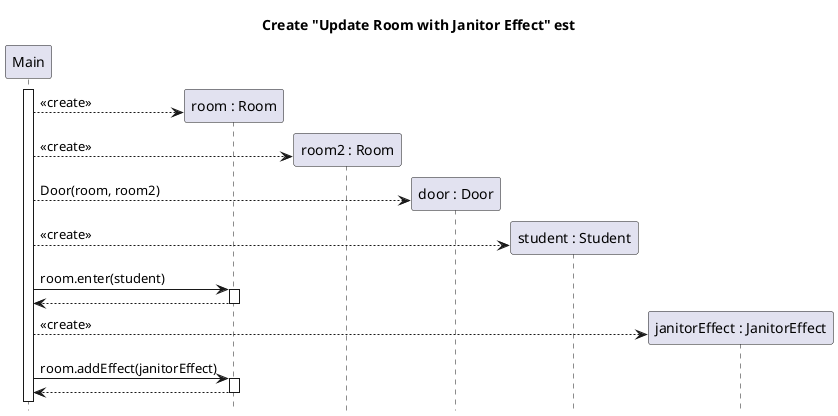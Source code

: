 @startuml room-update-janitor-effect-create
title Create "Update Room with Janitor Effect" est
hide footbox
skinparam SequenceReferenceBackgroundColor white

participant Main
participant "room : Room" as room
participant "room2 : Room" as room2
participant "door : Door" as door
participant "student : Student" as student
participant "janitorEffect : JanitorEffect" as janitorEffect

activate Main
create room
Main --> room : <<create>>
create room2
Main --> room2 : <<create>>
create door
Main --> door : Door(room, room2)
create student
Main --> student : <<create>>
Main -> room ++ : room.enter(student)
return
create janitorEffect
Main --> janitorEffect : <<create>>
Main -> room ++ : room.addEffect(janitorEffect)
return
@enduml